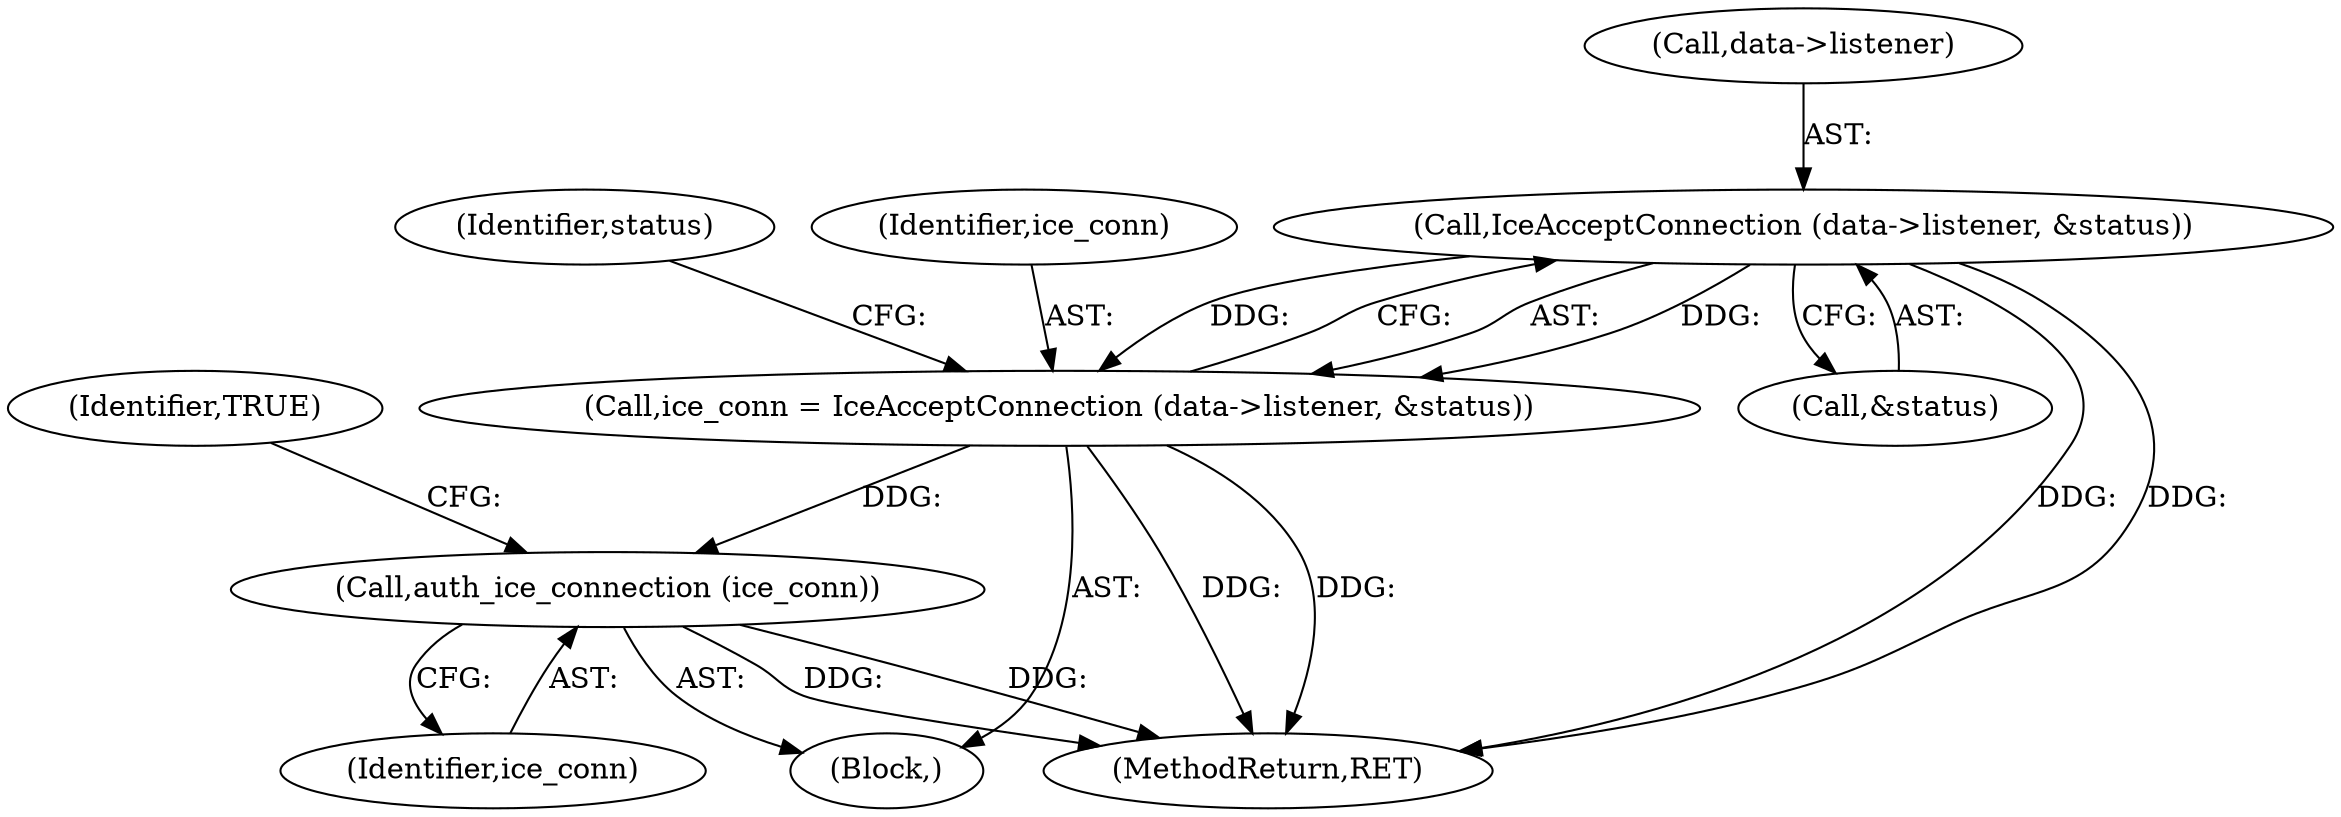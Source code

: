 digraph "0_gnome-session_b0dc999e0b45355314616321dbb6cb71e729fc9d_3@pointer" {
"1000111" [label="(Call,IceAcceptConnection (data->listener, &status))"];
"1000109" [label="(Call,ice_conn = IceAcceptConnection (data->listener, &status))"];
"1000127" [label="(Call,auth_ice_connection (ice_conn))"];
"1000130" [label="(Identifier,TRUE)"];
"1000109" [label="(Call,ice_conn = IceAcceptConnection (data->listener, &status))"];
"1000115" [label="(Call,&status)"];
"1000119" [label="(Identifier,status)"];
"1000128" [label="(Identifier,ice_conn)"];
"1000112" [label="(Call,data->listener)"];
"1000111" [label="(Call,IceAcceptConnection (data->listener, &status))"];
"1000110" [label="(Identifier,ice_conn)"];
"1000131" [label="(MethodReturn,RET)"];
"1000104" [label="(Block,)"];
"1000127" [label="(Call,auth_ice_connection (ice_conn))"];
"1000111" -> "1000109"  [label="AST: "];
"1000111" -> "1000115"  [label="CFG: "];
"1000112" -> "1000111"  [label="AST: "];
"1000115" -> "1000111"  [label="AST: "];
"1000109" -> "1000111"  [label="CFG: "];
"1000111" -> "1000131"  [label="DDG: "];
"1000111" -> "1000131"  [label="DDG: "];
"1000111" -> "1000109"  [label="DDG: "];
"1000111" -> "1000109"  [label="DDG: "];
"1000109" -> "1000104"  [label="AST: "];
"1000110" -> "1000109"  [label="AST: "];
"1000119" -> "1000109"  [label="CFG: "];
"1000109" -> "1000131"  [label="DDG: "];
"1000109" -> "1000131"  [label="DDG: "];
"1000109" -> "1000127"  [label="DDG: "];
"1000127" -> "1000104"  [label="AST: "];
"1000127" -> "1000128"  [label="CFG: "];
"1000128" -> "1000127"  [label="AST: "];
"1000130" -> "1000127"  [label="CFG: "];
"1000127" -> "1000131"  [label="DDG: "];
"1000127" -> "1000131"  [label="DDG: "];
}
